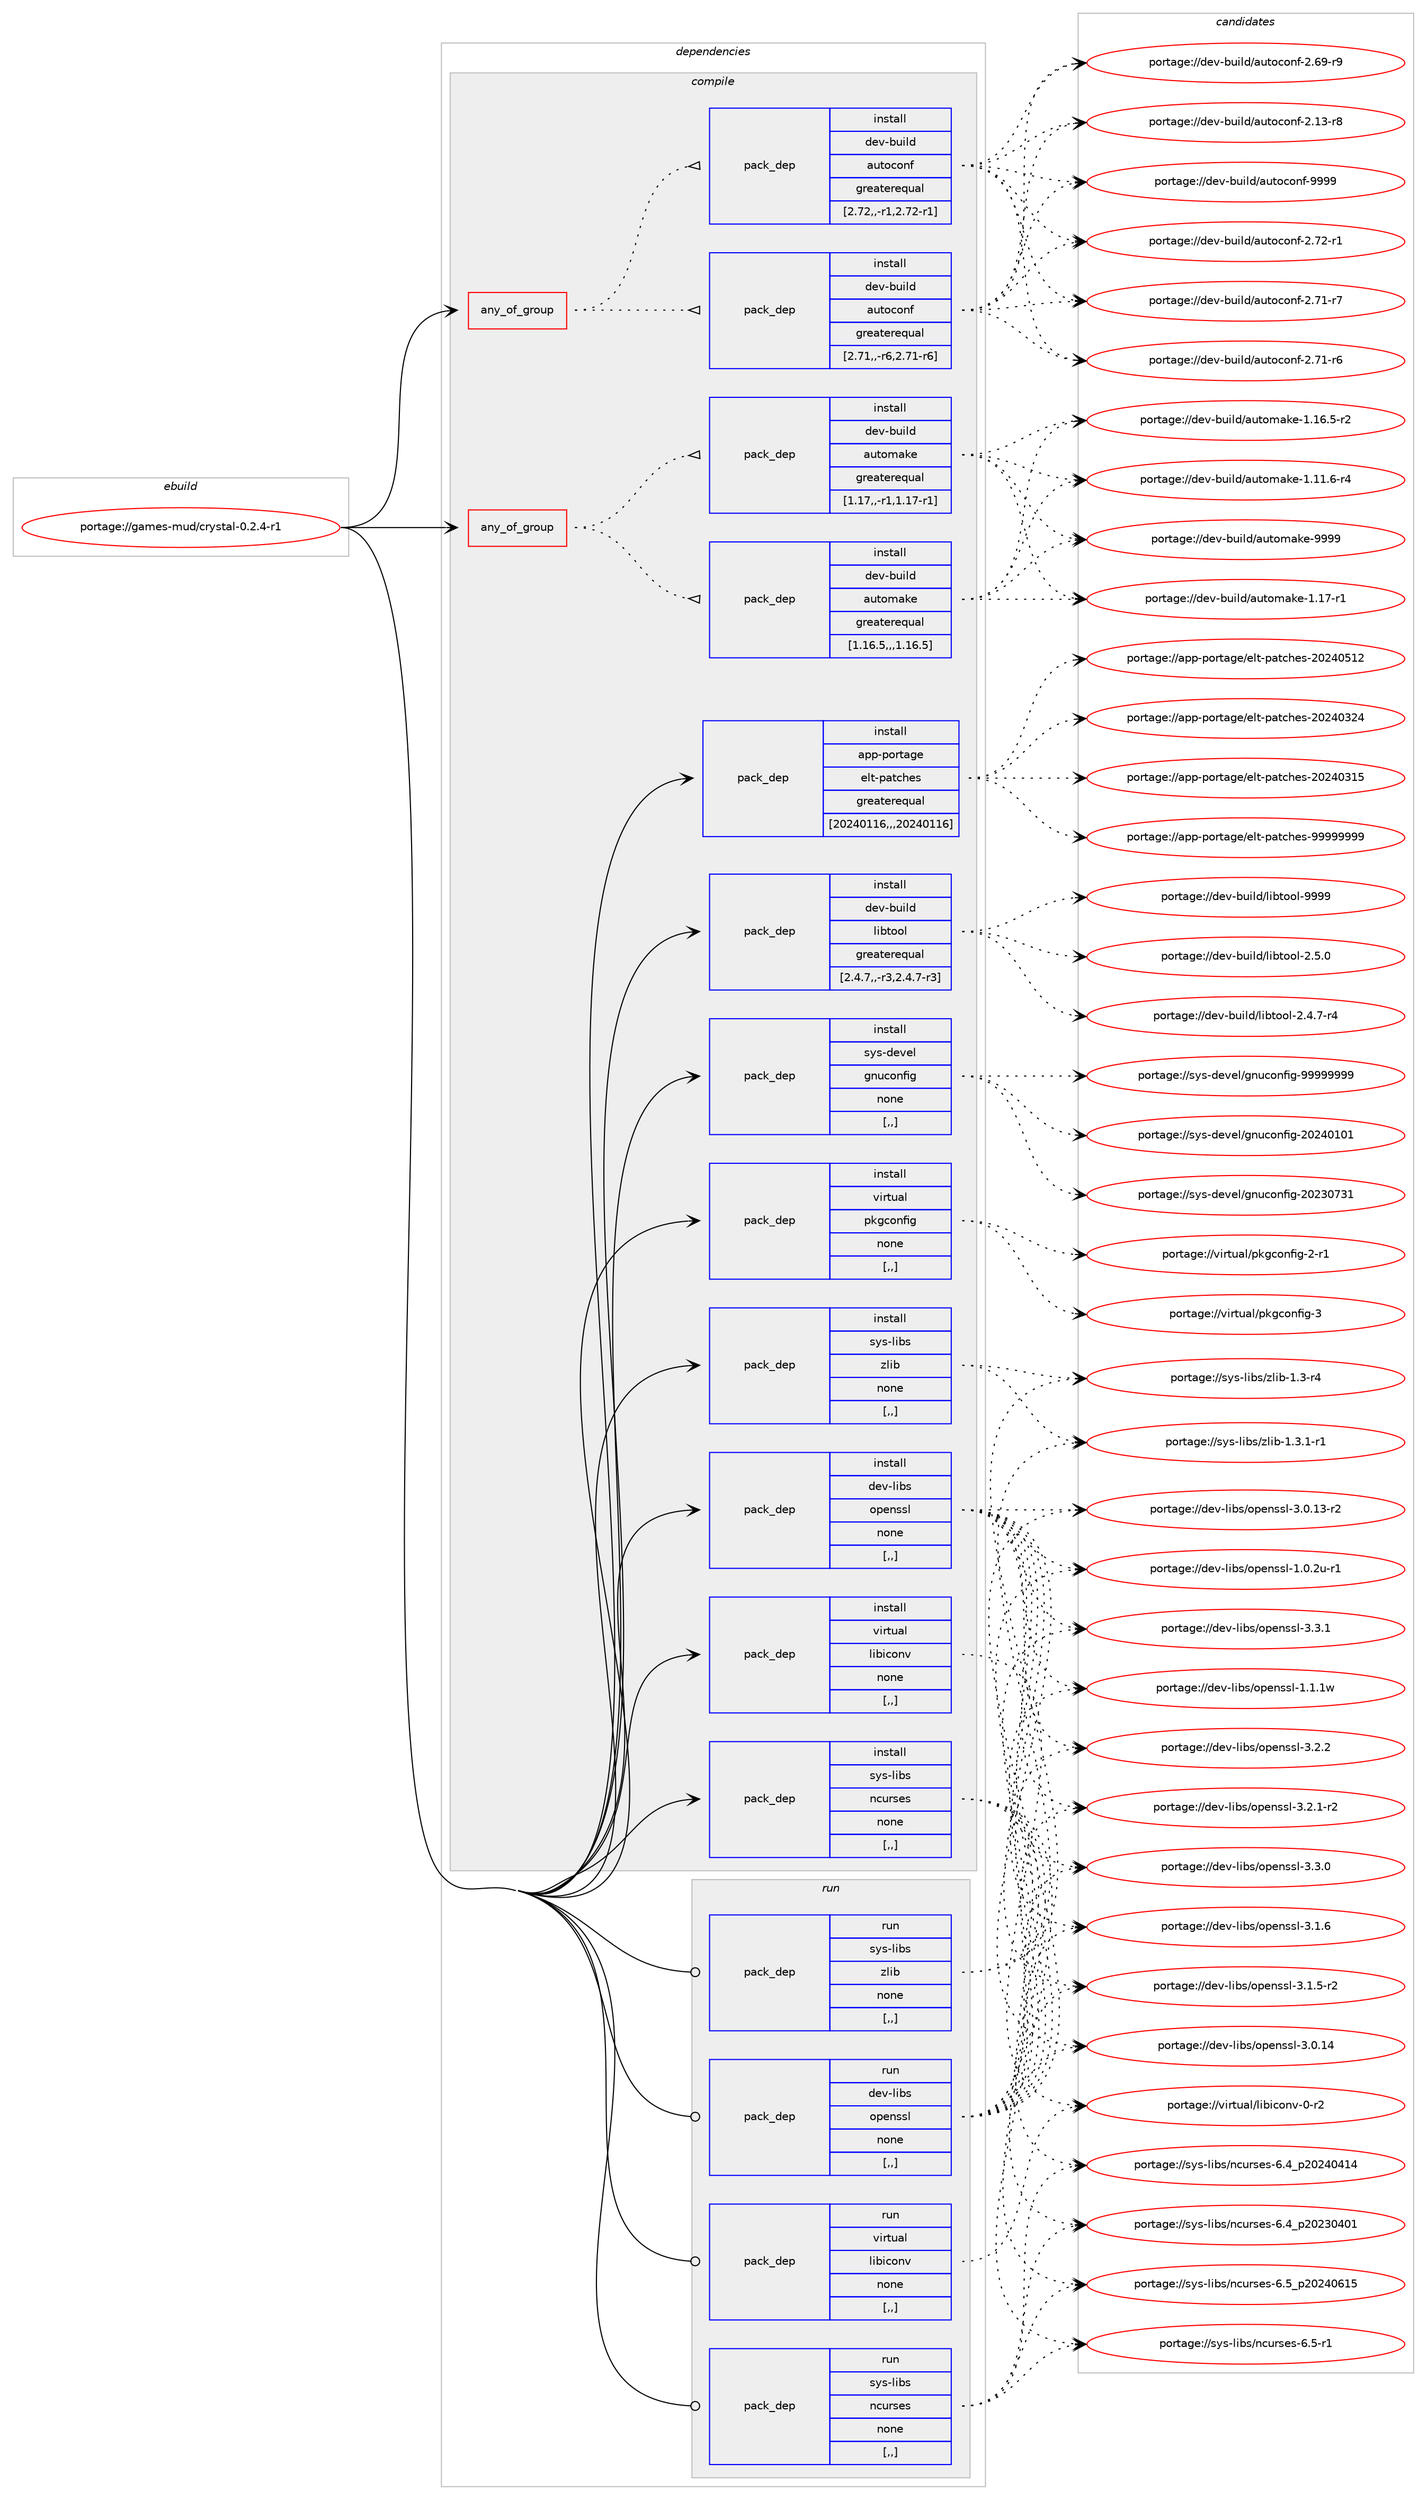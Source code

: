 digraph prolog {

# *************
# Graph options
# *************

newrank=true;
concentrate=true;
compound=true;
graph [rankdir=LR,fontname=Helvetica,fontsize=10,ranksep=1.5];#, ranksep=2.5, nodesep=0.2];
edge  [arrowhead=vee];
node  [fontname=Helvetica,fontsize=10];

# **********
# The ebuild
# **********

subgraph cluster_leftcol {
color=gray;
label=<<i>ebuild</i>>;
id [label="portage://games-mud/crystal-0.2.4-r1", color=red, width=4, href="../games-mud/crystal-0.2.4-r1.svg"];
}

# ****************
# The dependencies
# ****************

subgraph cluster_midcol {
color=gray;
label=<<i>dependencies</i>>;
subgraph cluster_compile {
fillcolor="#eeeeee";
style=filled;
label=<<i>compile</i>>;
subgraph any1364 {
dependency230546 [label=<<TABLE BORDER="0" CELLBORDER="1" CELLSPACING="0" CELLPADDING="4"><TR><TD CELLPADDING="10">any_of_group</TD></TR></TABLE>>, shape=none, color=red];subgraph pack164948 {
dependency230547 [label=<<TABLE BORDER="0" CELLBORDER="1" CELLSPACING="0" CELLPADDING="4" WIDTH="220"><TR><TD ROWSPAN="6" CELLPADDING="30">pack_dep</TD></TR><TR><TD WIDTH="110">install</TD></TR><TR><TD>dev-build</TD></TR><TR><TD>autoconf</TD></TR><TR><TD>greaterequal</TD></TR><TR><TD>[2.72,,-r1,2.72-r1]</TD></TR></TABLE>>, shape=none, color=blue];
}
dependency230546:e -> dependency230547:w [weight=20,style="dotted",arrowhead="oinv"];
subgraph pack164949 {
dependency230548 [label=<<TABLE BORDER="0" CELLBORDER="1" CELLSPACING="0" CELLPADDING="4" WIDTH="220"><TR><TD ROWSPAN="6" CELLPADDING="30">pack_dep</TD></TR><TR><TD WIDTH="110">install</TD></TR><TR><TD>dev-build</TD></TR><TR><TD>autoconf</TD></TR><TR><TD>greaterequal</TD></TR><TR><TD>[2.71,,-r6,2.71-r6]</TD></TR></TABLE>>, shape=none, color=blue];
}
dependency230546:e -> dependency230548:w [weight=20,style="dotted",arrowhead="oinv"];
}
id:e -> dependency230546:w [weight=20,style="solid",arrowhead="vee"];
subgraph any1365 {
dependency230549 [label=<<TABLE BORDER="0" CELLBORDER="1" CELLSPACING="0" CELLPADDING="4"><TR><TD CELLPADDING="10">any_of_group</TD></TR></TABLE>>, shape=none, color=red];subgraph pack164950 {
dependency230550 [label=<<TABLE BORDER="0" CELLBORDER="1" CELLSPACING="0" CELLPADDING="4" WIDTH="220"><TR><TD ROWSPAN="6" CELLPADDING="30">pack_dep</TD></TR><TR><TD WIDTH="110">install</TD></TR><TR><TD>dev-build</TD></TR><TR><TD>automake</TD></TR><TR><TD>greaterequal</TD></TR><TR><TD>[1.17,,-r1,1.17-r1]</TD></TR></TABLE>>, shape=none, color=blue];
}
dependency230549:e -> dependency230550:w [weight=20,style="dotted",arrowhead="oinv"];
subgraph pack164951 {
dependency230551 [label=<<TABLE BORDER="0" CELLBORDER="1" CELLSPACING="0" CELLPADDING="4" WIDTH="220"><TR><TD ROWSPAN="6" CELLPADDING="30">pack_dep</TD></TR><TR><TD WIDTH="110">install</TD></TR><TR><TD>dev-build</TD></TR><TR><TD>automake</TD></TR><TR><TD>greaterequal</TD></TR><TR><TD>[1.16.5,,,1.16.5]</TD></TR></TABLE>>, shape=none, color=blue];
}
dependency230549:e -> dependency230551:w [weight=20,style="dotted",arrowhead="oinv"];
}
id:e -> dependency230549:w [weight=20,style="solid",arrowhead="vee"];
subgraph pack164952 {
dependency230552 [label=<<TABLE BORDER="0" CELLBORDER="1" CELLSPACING="0" CELLPADDING="4" WIDTH="220"><TR><TD ROWSPAN="6" CELLPADDING="30">pack_dep</TD></TR><TR><TD WIDTH="110">install</TD></TR><TR><TD>app-portage</TD></TR><TR><TD>elt-patches</TD></TR><TR><TD>greaterequal</TD></TR><TR><TD>[20240116,,,20240116]</TD></TR></TABLE>>, shape=none, color=blue];
}
id:e -> dependency230552:w [weight=20,style="solid",arrowhead="vee"];
subgraph pack164953 {
dependency230553 [label=<<TABLE BORDER="0" CELLBORDER="1" CELLSPACING="0" CELLPADDING="4" WIDTH="220"><TR><TD ROWSPAN="6" CELLPADDING="30">pack_dep</TD></TR><TR><TD WIDTH="110">install</TD></TR><TR><TD>dev-build</TD></TR><TR><TD>libtool</TD></TR><TR><TD>greaterequal</TD></TR><TR><TD>[2.4.7,,-r3,2.4.7-r3]</TD></TR></TABLE>>, shape=none, color=blue];
}
id:e -> dependency230553:w [weight=20,style="solid",arrowhead="vee"];
subgraph pack164954 {
dependency230554 [label=<<TABLE BORDER="0" CELLBORDER="1" CELLSPACING="0" CELLPADDING="4" WIDTH="220"><TR><TD ROWSPAN="6" CELLPADDING="30">pack_dep</TD></TR><TR><TD WIDTH="110">install</TD></TR><TR><TD>dev-libs</TD></TR><TR><TD>openssl</TD></TR><TR><TD>none</TD></TR><TR><TD>[,,]</TD></TR></TABLE>>, shape=none, color=blue];
}
id:e -> dependency230554:w [weight=20,style="solid",arrowhead="vee"];
subgraph pack164955 {
dependency230555 [label=<<TABLE BORDER="0" CELLBORDER="1" CELLSPACING="0" CELLPADDING="4" WIDTH="220"><TR><TD ROWSPAN="6" CELLPADDING="30">pack_dep</TD></TR><TR><TD WIDTH="110">install</TD></TR><TR><TD>sys-devel</TD></TR><TR><TD>gnuconfig</TD></TR><TR><TD>none</TD></TR><TR><TD>[,,]</TD></TR></TABLE>>, shape=none, color=blue];
}
id:e -> dependency230555:w [weight=20,style="solid",arrowhead="vee"];
subgraph pack164956 {
dependency230556 [label=<<TABLE BORDER="0" CELLBORDER="1" CELLSPACING="0" CELLPADDING="4" WIDTH="220"><TR><TD ROWSPAN="6" CELLPADDING="30">pack_dep</TD></TR><TR><TD WIDTH="110">install</TD></TR><TR><TD>sys-libs</TD></TR><TR><TD>ncurses</TD></TR><TR><TD>none</TD></TR><TR><TD>[,,]</TD></TR></TABLE>>, shape=none, color=blue];
}
id:e -> dependency230556:w [weight=20,style="solid",arrowhead="vee"];
subgraph pack164957 {
dependency230557 [label=<<TABLE BORDER="0" CELLBORDER="1" CELLSPACING="0" CELLPADDING="4" WIDTH="220"><TR><TD ROWSPAN="6" CELLPADDING="30">pack_dep</TD></TR><TR><TD WIDTH="110">install</TD></TR><TR><TD>sys-libs</TD></TR><TR><TD>zlib</TD></TR><TR><TD>none</TD></TR><TR><TD>[,,]</TD></TR></TABLE>>, shape=none, color=blue];
}
id:e -> dependency230557:w [weight=20,style="solid",arrowhead="vee"];
subgraph pack164958 {
dependency230558 [label=<<TABLE BORDER="0" CELLBORDER="1" CELLSPACING="0" CELLPADDING="4" WIDTH="220"><TR><TD ROWSPAN="6" CELLPADDING="30">pack_dep</TD></TR><TR><TD WIDTH="110">install</TD></TR><TR><TD>virtual</TD></TR><TR><TD>libiconv</TD></TR><TR><TD>none</TD></TR><TR><TD>[,,]</TD></TR></TABLE>>, shape=none, color=blue];
}
id:e -> dependency230558:w [weight=20,style="solid",arrowhead="vee"];
subgraph pack164959 {
dependency230559 [label=<<TABLE BORDER="0" CELLBORDER="1" CELLSPACING="0" CELLPADDING="4" WIDTH="220"><TR><TD ROWSPAN="6" CELLPADDING="30">pack_dep</TD></TR><TR><TD WIDTH="110">install</TD></TR><TR><TD>virtual</TD></TR><TR><TD>pkgconfig</TD></TR><TR><TD>none</TD></TR><TR><TD>[,,]</TD></TR></TABLE>>, shape=none, color=blue];
}
id:e -> dependency230559:w [weight=20,style="solid",arrowhead="vee"];
}
subgraph cluster_compileandrun {
fillcolor="#eeeeee";
style=filled;
label=<<i>compile and run</i>>;
}
subgraph cluster_run {
fillcolor="#eeeeee";
style=filled;
label=<<i>run</i>>;
subgraph pack164960 {
dependency230560 [label=<<TABLE BORDER="0" CELLBORDER="1" CELLSPACING="0" CELLPADDING="4" WIDTH="220"><TR><TD ROWSPAN="6" CELLPADDING="30">pack_dep</TD></TR><TR><TD WIDTH="110">run</TD></TR><TR><TD>dev-libs</TD></TR><TR><TD>openssl</TD></TR><TR><TD>none</TD></TR><TR><TD>[,,]</TD></TR></TABLE>>, shape=none, color=blue];
}
id:e -> dependency230560:w [weight=20,style="solid",arrowhead="odot"];
subgraph pack164961 {
dependency230561 [label=<<TABLE BORDER="0" CELLBORDER="1" CELLSPACING="0" CELLPADDING="4" WIDTH="220"><TR><TD ROWSPAN="6" CELLPADDING="30">pack_dep</TD></TR><TR><TD WIDTH="110">run</TD></TR><TR><TD>sys-libs</TD></TR><TR><TD>ncurses</TD></TR><TR><TD>none</TD></TR><TR><TD>[,,]</TD></TR></TABLE>>, shape=none, color=blue];
}
id:e -> dependency230561:w [weight=20,style="solid",arrowhead="odot"];
subgraph pack164962 {
dependency230562 [label=<<TABLE BORDER="0" CELLBORDER="1" CELLSPACING="0" CELLPADDING="4" WIDTH="220"><TR><TD ROWSPAN="6" CELLPADDING="30">pack_dep</TD></TR><TR><TD WIDTH="110">run</TD></TR><TR><TD>sys-libs</TD></TR><TR><TD>zlib</TD></TR><TR><TD>none</TD></TR><TR><TD>[,,]</TD></TR></TABLE>>, shape=none, color=blue];
}
id:e -> dependency230562:w [weight=20,style="solid",arrowhead="odot"];
subgraph pack164963 {
dependency230563 [label=<<TABLE BORDER="0" CELLBORDER="1" CELLSPACING="0" CELLPADDING="4" WIDTH="220"><TR><TD ROWSPAN="6" CELLPADDING="30">pack_dep</TD></TR><TR><TD WIDTH="110">run</TD></TR><TR><TD>virtual</TD></TR><TR><TD>libiconv</TD></TR><TR><TD>none</TD></TR><TR><TD>[,,]</TD></TR></TABLE>>, shape=none, color=blue];
}
id:e -> dependency230563:w [weight=20,style="solid",arrowhead="odot"];
}
}

# **************
# The candidates
# **************

subgraph cluster_choices {
rank=same;
color=gray;
label=<<i>candidates</i>>;

subgraph choice164948 {
color=black;
nodesep=1;
choice10010111845981171051081004797117116111991111101024557575757 [label="portage://dev-build/autoconf-9999", color=red, width=4,href="../dev-build/autoconf-9999.svg"];
choice100101118459811710510810047971171161119911111010245504655504511449 [label="portage://dev-build/autoconf-2.72-r1", color=red, width=4,href="../dev-build/autoconf-2.72-r1.svg"];
choice100101118459811710510810047971171161119911111010245504655494511455 [label="portage://dev-build/autoconf-2.71-r7", color=red, width=4,href="../dev-build/autoconf-2.71-r7.svg"];
choice100101118459811710510810047971171161119911111010245504655494511454 [label="portage://dev-build/autoconf-2.71-r6", color=red, width=4,href="../dev-build/autoconf-2.71-r6.svg"];
choice100101118459811710510810047971171161119911111010245504654574511457 [label="portage://dev-build/autoconf-2.69-r9", color=red, width=4,href="../dev-build/autoconf-2.69-r9.svg"];
choice100101118459811710510810047971171161119911111010245504649514511456 [label="portage://dev-build/autoconf-2.13-r8", color=red, width=4,href="../dev-build/autoconf-2.13-r8.svg"];
dependency230547:e -> choice10010111845981171051081004797117116111991111101024557575757:w [style=dotted,weight="100"];
dependency230547:e -> choice100101118459811710510810047971171161119911111010245504655504511449:w [style=dotted,weight="100"];
dependency230547:e -> choice100101118459811710510810047971171161119911111010245504655494511455:w [style=dotted,weight="100"];
dependency230547:e -> choice100101118459811710510810047971171161119911111010245504655494511454:w [style=dotted,weight="100"];
dependency230547:e -> choice100101118459811710510810047971171161119911111010245504654574511457:w [style=dotted,weight="100"];
dependency230547:e -> choice100101118459811710510810047971171161119911111010245504649514511456:w [style=dotted,weight="100"];
}
subgraph choice164949 {
color=black;
nodesep=1;
choice10010111845981171051081004797117116111991111101024557575757 [label="portage://dev-build/autoconf-9999", color=red, width=4,href="../dev-build/autoconf-9999.svg"];
choice100101118459811710510810047971171161119911111010245504655504511449 [label="portage://dev-build/autoconf-2.72-r1", color=red, width=4,href="../dev-build/autoconf-2.72-r1.svg"];
choice100101118459811710510810047971171161119911111010245504655494511455 [label="portage://dev-build/autoconf-2.71-r7", color=red, width=4,href="../dev-build/autoconf-2.71-r7.svg"];
choice100101118459811710510810047971171161119911111010245504655494511454 [label="portage://dev-build/autoconf-2.71-r6", color=red, width=4,href="../dev-build/autoconf-2.71-r6.svg"];
choice100101118459811710510810047971171161119911111010245504654574511457 [label="portage://dev-build/autoconf-2.69-r9", color=red, width=4,href="../dev-build/autoconf-2.69-r9.svg"];
choice100101118459811710510810047971171161119911111010245504649514511456 [label="portage://dev-build/autoconf-2.13-r8", color=red, width=4,href="../dev-build/autoconf-2.13-r8.svg"];
dependency230548:e -> choice10010111845981171051081004797117116111991111101024557575757:w [style=dotted,weight="100"];
dependency230548:e -> choice100101118459811710510810047971171161119911111010245504655504511449:w [style=dotted,weight="100"];
dependency230548:e -> choice100101118459811710510810047971171161119911111010245504655494511455:w [style=dotted,weight="100"];
dependency230548:e -> choice100101118459811710510810047971171161119911111010245504655494511454:w [style=dotted,weight="100"];
dependency230548:e -> choice100101118459811710510810047971171161119911111010245504654574511457:w [style=dotted,weight="100"];
dependency230548:e -> choice100101118459811710510810047971171161119911111010245504649514511456:w [style=dotted,weight="100"];
}
subgraph choice164950 {
color=black;
nodesep=1;
choice10010111845981171051081004797117116111109971071014557575757 [label="portage://dev-build/automake-9999", color=red, width=4,href="../dev-build/automake-9999.svg"];
choice100101118459811710510810047971171161111099710710145494649554511449 [label="portage://dev-build/automake-1.17-r1", color=red, width=4,href="../dev-build/automake-1.17-r1.svg"];
choice1001011184598117105108100479711711611110997107101454946495446534511450 [label="portage://dev-build/automake-1.16.5-r2", color=red, width=4,href="../dev-build/automake-1.16.5-r2.svg"];
choice1001011184598117105108100479711711611110997107101454946494946544511452 [label="portage://dev-build/automake-1.11.6-r4", color=red, width=4,href="../dev-build/automake-1.11.6-r4.svg"];
dependency230550:e -> choice10010111845981171051081004797117116111109971071014557575757:w [style=dotted,weight="100"];
dependency230550:e -> choice100101118459811710510810047971171161111099710710145494649554511449:w [style=dotted,weight="100"];
dependency230550:e -> choice1001011184598117105108100479711711611110997107101454946495446534511450:w [style=dotted,weight="100"];
dependency230550:e -> choice1001011184598117105108100479711711611110997107101454946494946544511452:w [style=dotted,weight="100"];
}
subgraph choice164951 {
color=black;
nodesep=1;
choice10010111845981171051081004797117116111109971071014557575757 [label="portage://dev-build/automake-9999", color=red, width=4,href="../dev-build/automake-9999.svg"];
choice100101118459811710510810047971171161111099710710145494649554511449 [label="portage://dev-build/automake-1.17-r1", color=red, width=4,href="../dev-build/automake-1.17-r1.svg"];
choice1001011184598117105108100479711711611110997107101454946495446534511450 [label="portage://dev-build/automake-1.16.5-r2", color=red, width=4,href="../dev-build/automake-1.16.5-r2.svg"];
choice1001011184598117105108100479711711611110997107101454946494946544511452 [label="portage://dev-build/automake-1.11.6-r4", color=red, width=4,href="../dev-build/automake-1.11.6-r4.svg"];
dependency230551:e -> choice10010111845981171051081004797117116111109971071014557575757:w [style=dotted,weight="100"];
dependency230551:e -> choice100101118459811710510810047971171161111099710710145494649554511449:w [style=dotted,weight="100"];
dependency230551:e -> choice1001011184598117105108100479711711611110997107101454946495446534511450:w [style=dotted,weight="100"];
dependency230551:e -> choice1001011184598117105108100479711711611110997107101454946494946544511452:w [style=dotted,weight="100"];
}
subgraph choice164952 {
color=black;
nodesep=1;
choice97112112451121111141169710310147101108116451129711699104101115455757575757575757 [label="portage://app-portage/elt-patches-99999999", color=red, width=4,href="../app-portage/elt-patches-99999999.svg"];
choice97112112451121111141169710310147101108116451129711699104101115455048505248534950 [label="portage://app-portage/elt-patches-20240512", color=red, width=4,href="../app-portage/elt-patches-20240512.svg"];
choice97112112451121111141169710310147101108116451129711699104101115455048505248515052 [label="portage://app-portage/elt-patches-20240324", color=red, width=4,href="../app-portage/elt-patches-20240324.svg"];
choice97112112451121111141169710310147101108116451129711699104101115455048505248514953 [label="portage://app-portage/elt-patches-20240315", color=red, width=4,href="../app-portage/elt-patches-20240315.svg"];
dependency230552:e -> choice97112112451121111141169710310147101108116451129711699104101115455757575757575757:w [style=dotted,weight="100"];
dependency230552:e -> choice97112112451121111141169710310147101108116451129711699104101115455048505248534950:w [style=dotted,weight="100"];
dependency230552:e -> choice97112112451121111141169710310147101108116451129711699104101115455048505248515052:w [style=dotted,weight="100"];
dependency230552:e -> choice97112112451121111141169710310147101108116451129711699104101115455048505248514953:w [style=dotted,weight="100"];
}
subgraph choice164953 {
color=black;
nodesep=1;
choice100101118459811710510810047108105981161111111084557575757 [label="portage://dev-build/libtool-9999", color=red, width=4,href="../dev-build/libtool-9999.svg"];
choice10010111845981171051081004710810598116111111108455046534648 [label="portage://dev-build/libtool-2.5.0", color=red, width=4,href="../dev-build/libtool-2.5.0.svg"];
choice100101118459811710510810047108105981161111111084550465246554511452 [label="portage://dev-build/libtool-2.4.7-r4", color=red, width=4,href="../dev-build/libtool-2.4.7-r4.svg"];
dependency230553:e -> choice100101118459811710510810047108105981161111111084557575757:w [style=dotted,weight="100"];
dependency230553:e -> choice10010111845981171051081004710810598116111111108455046534648:w [style=dotted,weight="100"];
dependency230553:e -> choice100101118459811710510810047108105981161111111084550465246554511452:w [style=dotted,weight="100"];
}
subgraph choice164954 {
color=black;
nodesep=1;
choice100101118451081059811547111112101110115115108455146514649 [label="portage://dev-libs/openssl-3.3.1", color=red, width=4,href="../dev-libs/openssl-3.3.1.svg"];
choice100101118451081059811547111112101110115115108455146514648 [label="portage://dev-libs/openssl-3.3.0", color=red, width=4,href="../dev-libs/openssl-3.3.0.svg"];
choice100101118451081059811547111112101110115115108455146504650 [label="portage://dev-libs/openssl-3.2.2", color=red, width=4,href="../dev-libs/openssl-3.2.2.svg"];
choice1001011184510810598115471111121011101151151084551465046494511450 [label="portage://dev-libs/openssl-3.2.1-r2", color=red, width=4,href="../dev-libs/openssl-3.2.1-r2.svg"];
choice100101118451081059811547111112101110115115108455146494654 [label="portage://dev-libs/openssl-3.1.6", color=red, width=4,href="../dev-libs/openssl-3.1.6.svg"];
choice1001011184510810598115471111121011101151151084551464946534511450 [label="portage://dev-libs/openssl-3.1.5-r2", color=red, width=4,href="../dev-libs/openssl-3.1.5-r2.svg"];
choice10010111845108105981154711111210111011511510845514648464952 [label="portage://dev-libs/openssl-3.0.14", color=red, width=4,href="../dev-libs/openssl-3.0.14.svg"];
choice100101118451081059811547111112101110115115108455146484649514511450 [label="portage://dev-libs/openssl-3.0.13-r2", color=red, width=4,href="../dev-libs/openssl-3.0.13-r2.svg"];
choice100101118451081059811547111112101110115115108454946494649119 [label="portage://dev-libs/openssl-1.1.1w", color=red, width=4,href="../dev-libs/openssl-1.1.1w.svg"];
choice1001011184510810598115471111121011101151151084549464846501174511449 [label="portage://dev-libs/openssl-1.0.2u-r1", color=red, width=4,href="../dev-libs/openssl-1.0.2u-r1.svg"];
dependency230554:e -> choice100101118451081059811547111112101110115115108455146514649:w [style=dotted,weight="100"];
dependency230554:e -> choice100101118451081059811547111112101110115115108455146514648:w [style=dotted,weight="100"];
dependency230554:e -> choice100101118451081059811547111112101110115115108455146504650:w [style=dotted,weight="100"];
dependency230554:e -> choice1001011184510810598115471111121011101151151084551465046494511450:w [style=dotted,weight="100"];
dependency230554:e -> choice100101118451081059811547111112101110115115108455146494654:w [style=dotted,weight="100"];
dependency230554:e -> choice1001011184510810598115471111121011101151151084551464946534511450:w [style=dotted,weight="100"];
dependency230554:e -> choice10010111845108105981154711111210111011511510845514648464952:w [style=dotted,weight="100"];
dependency230554:e -> choice100101118451081059811547111112101110115115108455146484649514511450:w [style=dotted,weight="100"];
dependency230554:e -> choice100101118451081059811547111112101110115115108454946494649119:w [style=dotted,weight="100"];
dependency230554:e -> choice1001011184510810598115471111121011101151151084549464846501174511449:w [style=dotted,weight="100"];
}
subgraph choice164955 {
color=black;
nodesep=1;
choice115121115451001011181011084710311011799111110102105103455757575757575757 [label="portage://sys-devel/gnuconfig-99999999", color=red, width=4,href="../sys-devel/gnuconfig-99999999.svg"];
choice115121115451001011181011084710311011799111110102105103455048505248494849 [label="portage://sys-devel/gnuconfig-20240101", color=red, width=4,href="../sys-devel/gnuconfig-20240101.svg"];
choice115121115451001011181011084710311011799111110102105103455048505148555149 [label="portage://sys-devel/gnuconfig-20230731", color=red, width=4,href="../sys-devel/gnuconfig-20230731.svg"];
dependency230555:e -> choice115121115451001011181011084710311011799111110102105103455757575757575757:w [style=dotted,weight="100"];
dependency230555:e -> choice115121115451001011181011084710311011799111110102105103455048505248494849:w [style=dotted,weight="100"];
dependency230555:e -> choice115121115451001011181011084710311011799111110102105103455048505148555149:w [style=dotted,weight="100"];
}
subgraph choice164956 {
color=black;
nodesep=1;
choice1151211154510810598115471109911711411510111545544653951125048505248544953 [label="portage://sys-libs/ncurses-6.5_p20240615", color=red, width=4,href="../sys-libs/ncurses-6.5_p20240615.svg"];
choice11512111545108105981154711099117114115101115455446534511449 [label="portage://sys-libs/ncurses-6.5-r1", color=red, width=4,href="../sys-libs/ncurses-6.5-r1.svg"];
choice1151211154510810598115471109911711411510111545544652951125048505248524952 [label="portage://sys-libs/ncurses-6.4_p20240414", color=red, width=4,href="../sys-libs/ncurses-6.4_p20240414.svg"];
choice1151211154510810598115471109911711411510111545544652951125048505148524849 [label="portage://sys-libs/ncurses-6.4_p20230401", color=red, width=4,href="../sys-libs/ncurses-6.4_p20230401.svg"];
dependency230556:e -> choice1151211154510810598115471109911711411510111545544653951125048505248544953:w [style=dotted,weight="100"];
dependency230556:e -> choice11512111545108105981154711099117114115101115455446534511449:w [style=dotted,weight="100"];
dependency230556:e -> choice1151211154510810598115471109911711411510111545544652951125048505248524952:w [style=dotted,weight="100"];
dependency230556:e -> choice1151211154510810598115471109911711411510111545544652951125048505148524849:w [style=dotted,weight="100"];
}
subgraph choice164957 {
color=black;
nodesep=1;
choice115121115451081059811547122108105984549465146494511449 [label="portage://sys-libs/zlib-1.3.1-r1", color=red, width=4,href="../sys-libs/zlib-1.3.1-r1.svg"];
choice11512111545108105981154712210810598454946514511452 [label="portage://sys-libs/zlib-1.3-r4", color=red, width=4,href="../sys-libs/zlib-1.3-r4.svg"];
dependency230557:e -> choice115121115451081059811547122108105984549465146494511449:w [style=dotted,weight="100"];
dependency230557:e -> choice11512111545108105981154712210810598454946514511452:w [style=dotted,weight="100"];
}
subgraph choice164958 {
color=black;
nodesep=1;
choice1181051141161179710847108105981059911111011845484511450 [label="portage://virtual/libiconv-0-r2", color=red, width=4,href="../virtual/libiconv-0-r2.svg"];
dependency230558:e -> choice1181051141161179710847108105981059911111011845484511450:w [style=dotted,weight="100"];
}
subgraph choice164959 {
color=black;
nodesep=1;
choice1181051141161179710847112107103991111101021051034551 [label="portage://virtual/pkgconfig-3", color=red, width=4,href="../virtual/pkgconfig-3.svg"];
choice11810511411611797108471121071039911111010210510345504511449 [label="portage://virtual/pkgconfig-2-r1", color=red, width=4,href="../virtual/pkgconfig-2-r1.svg"];
dependency230559:e -> choice1181051141161179710847112107103991111101021051034551:w [style=dotted,weight="100"];
dependency230559:e -> choice11810511411611797108471121071039911111010210510345504511449:w [style=dotted,weight="100"];
}
subgraph choice164960 {
color=black;
nodesep=1;
choice100101118451081059811547111112101110115115108455146514649 [label="portage://dev-libs/openssl-3.3.1", color=red, width=4,href="../dev-libs/openssl-3.3.1.svg"];
choice100101118451081059811547111112101110115115108455146514648 [label="portage://dev-libs/openssl-3.3.0", color=red, width=4,href="../dev-libs/openssl-3.3.0.svg"];
choice100101118451081059811547111112101110115115108455146504650 [label="portage://dev-libs/openssl-3.2.2", color=red, width=4,href="../dev-libs/openssl-3.2.2.svg"];
choice1001011184510810598115471111121011101151151084551465046494511450 [label="portage://dev-libs/openssl-3.2.1-r2", color=red, width=4,href="../dev-libs/openssl-3.2.1-r2.svg"];
choice100101118451081059811547111112101110115115108455146494654 [label="portage://dev-libs/openssl-3.1.6", color=red, width=4,href="../dev-libs/openssl-3.1.6.svg"];
choice1001011184510810598115471111121011101151151084551464946534511450 [label="portage://dev-libs/openssl-3.1.5-r2", color=red, width=4,href="../dev-libs/openssl-3.1.5-r2.svg"];
choice10010111845108105981154711111210111011511510845514648464952 [label="portage://dev-libs/openssl-3.0.14", color=red, width=4,href="../dev-libs/openssl-3.0.14.svg"];
choice100101118451081059811547111112101110115115108455146484649514511450 [label="portage://dev-libs/openssl-3.0.13-r2", color=red, width=4,href="../dev-libs/openssl-3.0.13-r2.svg"];
choice100101118451081059811547111112101110115115108454946494649119 [label="portage://dev-libs/openssl-1.1.1w", color=red, width=4,href="../dev-libs/openssl-1.1.1w.svg"];
choice1001011184510810598115471111121011101151151084549464846501174511449 [label="portage://dev-libs/openssl-1.0.2u-r1", color=red, width=4,href="../dev-libs/openssl-1.0.2u-r1.svg"];
dependency230560:e -> choice100101118451081059811547111112101110115115108455146514649:w [style=dotted,weight="100"];
dependency230560:e -> choice100101118451081059811547111112101110115115108455146514648:w [style=dotted,weight="100"];
dependency230560:e -> choice100101118451081059811547111112101110115115108455146504650:w [style=dotted,weight="100"];
dependency230560:e -> choice1001011184510810598115471111121011101151151084551465046494511450:w [style=dotted,weight="100"];
dependency230560:e -> choice100101118451081059811547111112101110115115108455146494654:w [style=dotted,weight="100"];
dependency230560:e -> choice1001011184510810598115471111121011101151151084551464946534511450:w [style=dotted,weight="100"];
dependency230560:e -> choice10010111845108105981154711111210111011511510845514648464952:w [style=dotted,weight="100"];
dependency230560:e -> choice100101118451081059811547111112101110115115108455146484649514511450:w [style=dotted,weight="100"];
dependency230560:e -> choice100101118451081059811547111112101110115115108454946494649119:w [style=dotted,weight="100"];
dependency230560:e -> choice1001011184510810598115471111121011101151151084549464846501174511449:w [style=dotted,weight="100"];
}
subgraph choice164961 {
color=black;
nodesep=1;
choice1151211154510810598115471109911711411510111545544653951125048505248544953 [label="portage://sys-libs/ncurses-6.5_p20240615", color=red, width=4,href="../sys-libs/ncurses-6.5_p20240615.svg"];
choice11512111545108105981154711099117114115101115455446534511449 [label="portage://sys-libs/ncurses-6.5-r1", color=red, width=4,href="../sys-libs/ncurses-6.5-r1.svg"];
choice1151211154510810598115471109911711411510111545544652951125048505248524952 [label="portage://sys-libs/ncurses-6.4_p20240414", color=red, width=4,href="../sys-libs/ncurses-6.4_p20240414.svg"];
choice1151211154510810598115471109911711411510111545544652951125048505148524849 [label="portage://sys-libs/ncurses-6.4_p20230401", color=red, width=4,href="../sys-libs/ncurses-6.4_p20230401.svg"];
dependency230561:e -> choice1151211154510810598115471109911711411510111545544653951125048505248544953:w [style=dotted,weight="100"];
dependency230561:e -> choice11512111545108105981154711099117114115101115455446534511449:w [style=dotted,weight="100"];
dependency230561:e -> choice1151211154510810598115471109911711411510111545544652951125048505248524952:w [style=dotted,weight="100"];
dependency230561:e -> choice1151211154510810598115471109911711411510111545544652951125048505148524849:w [style=dotted,weight="100"];
}
subgraph choice164962 {
color=black;
nodesep=1;
choice115121115451081059811547122108105984549465146494511449 [label="portage://sys-libs/zlib-1.3.1-r1", color=red, width=4,href="../sys-libs/zlib-1.3.1-r1.svg"];
choice11512111545108105981154712210810598454946514511452 [label="portage://sys-libs/zlib-1.3-r4", color=red, width=4,href="../sys-libs/zlib-1.3-r4.svg"];
dependency230562:e -> choice115121115451081059811547122108105984549465146494511449:w [style=dotted,weight="100"];
dependency230562:e -> choice11512111545108105981154712210810598454946514511452:w [style=dotted,weight="100"];
}
subgraph choice164963 {
color=black;
nodesep=1;
choice1181051141161179710847108105981059911111011845484511450 [label="portage://virtual/libiconv-0-r2", color=red, width=4,href="../virtual/libiconv-0-r2.svg"];
dependency230563:e -> choice1181051141161179710847108105981059911111011845484511450:w [style=dotted,weight="100"];
}
}

}
